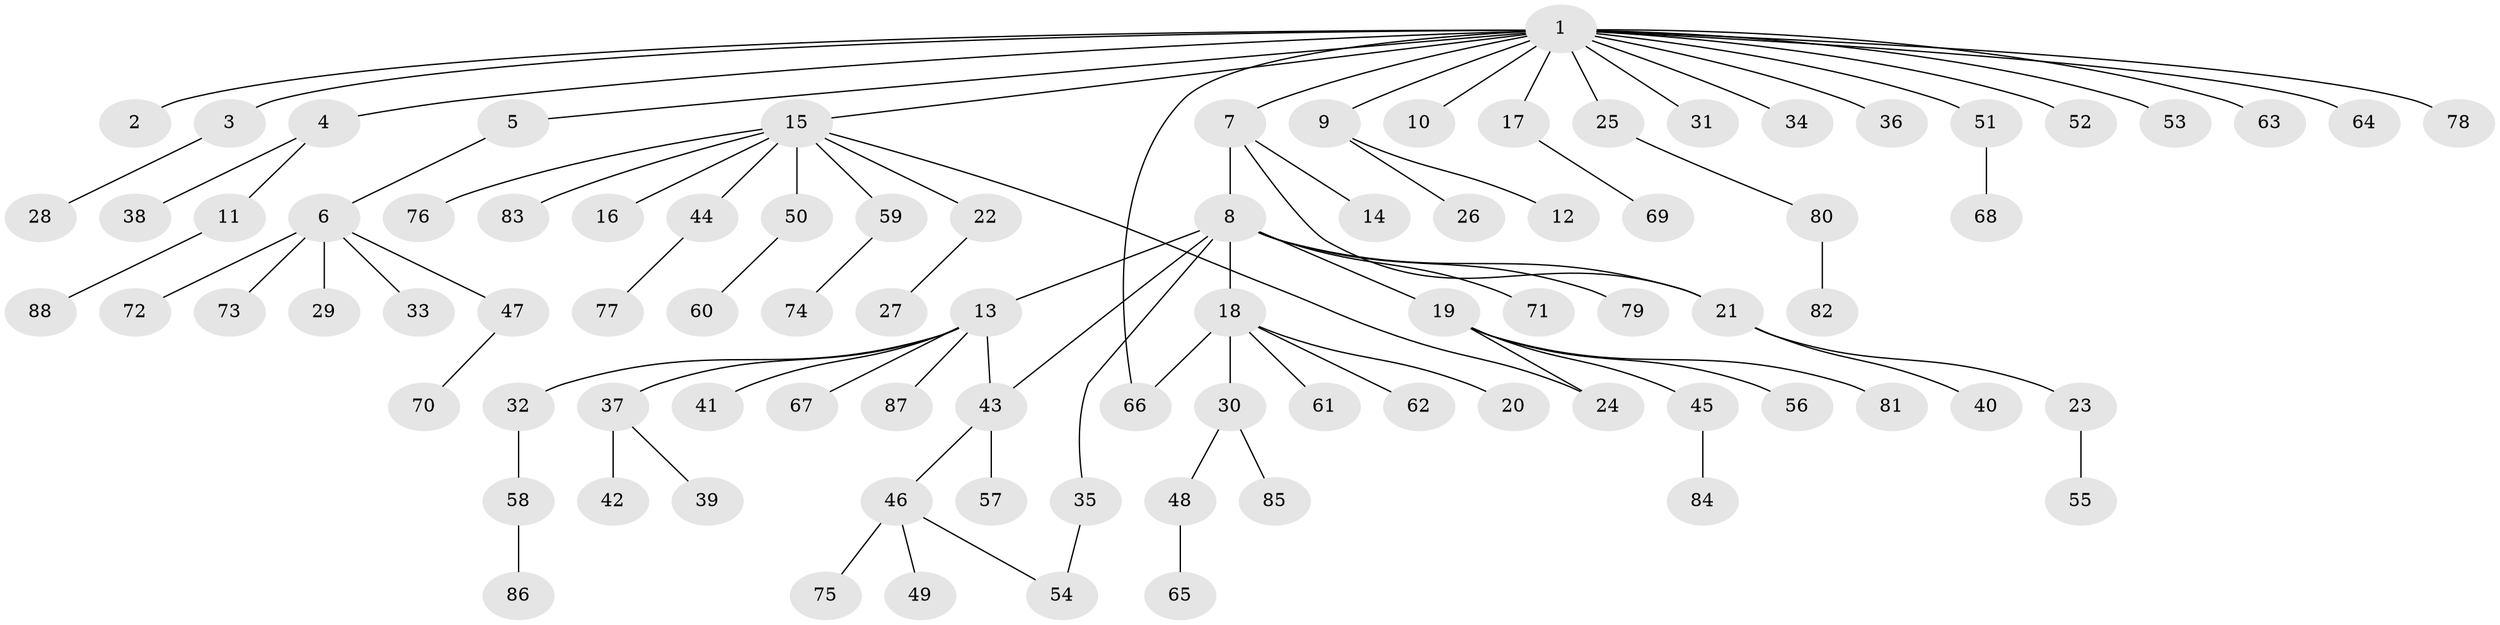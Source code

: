 // Generated by graph-tools (version 1.1) at 2025/35/03/09/25 02:35:26]
// undirected, 88 vertices, 92 edges
graph export_dot {
graph [start="1"]
  node [color=gray90,style=filled];
  1;
  2;
  3;
  4;
  5;
  6;
  7;
  8;
  9;
  10;
  11;
  12;
  13;
  14;
  15;
  16;
  17;
  18;
  19;
  20;
  21;
  22;
  23;
  24;
  25;
  26;
  27;
  28;
  29;
  30;
  31;
  32;
  33;
  34;
  35;
  36;
  37;
  38;
  39;
  40;
  41;
  42;
  43;
  44;
  45;
  46;
  47;
  48;
  49;
  50;
  51;
  52;
  53;
  54;
  55;
  56;
  57;
  58;
  59;
  60;
  61;
  62;
  63;
  64;
  65;
  66;
  67;
  68;
  69;
  70;
  71;
  72;
  73;
  74;
  75;
  76;
  77;
  78;
  79;
  80;
  81;
  82;
  83;
  84;
  85;
  86;
  87;
  88;
  1 -- 2;
  1 -- 3;
  1 -- 4;
  1 -- 5;
  1 -- 7;
  1 -- 9;
  1 -- 10;
  1 -- 15;
  1 -- 17;
  1 -- 25;
  1 -- 31;
  1 -- 34;
  1 -- 36;
  1 -- 51;
  1 -- 52;
  1 -- 53;
  1 -- 63;
  1 -- 64;
  1 -- 66;
  1 -- 78;
  3 -- 28;
  4 -- 11;
  4 -- 38;
  5 -- 6;
  6 -- 29;
  6 -- 33;
  6 -- 47;
  6 -- 72;
  6 -- 73;
  7 -- 8;
  7 -- 14;
  7 -- 21;
  8 -- 13;
  8 -- 18;
  8 -- 19;
  8 -- 21;
  8 -- 35;
  8 -- 43;
  8 -- 71;
  8 -- 79;
  9 -- 12;
  9 -- 26;
  11 -- 88;
  13 -- 32;
  13 -- 37;
  13 -- 41;
  13 -- 43;
  13 -- 67;
  13 -- 87;
  15 -- 16;
  15 -- 22;
  15 -- 24;
  15 -- 44;
  15 -- 50;
  15 -- 59;
  15 -- 76;
  15 -- 83;
  17 -- 69;
  18 -- 20;
  18 -- 30;
  18 -- 61;
  18 -- 62;
  18 -- 66;
  19 -- 24;
  19 -- 45;
  19 -- 56;
  19 -- 81;
  21 -- 23;
  21 -- 40;
  22 -- 27;
  23 -- 55;
  25 -- 80;
  30 -- 48;
  30 -- 85;
  32 -- 58;
  35 -- 54;
  37 -- 39;
  37 -- 42;
  43 -- 46;
  43 -- 57;
  44 -- 77;
  45 -- 84;
  46 -- 49;
  46 -- 54;
  46 -- 75;
  47 -- 70;
  48 -- 65;
  50 -- 60;
  51 -- 68;
  58 -- 86;
  59 -- 74;
  80 -- 82;
}
